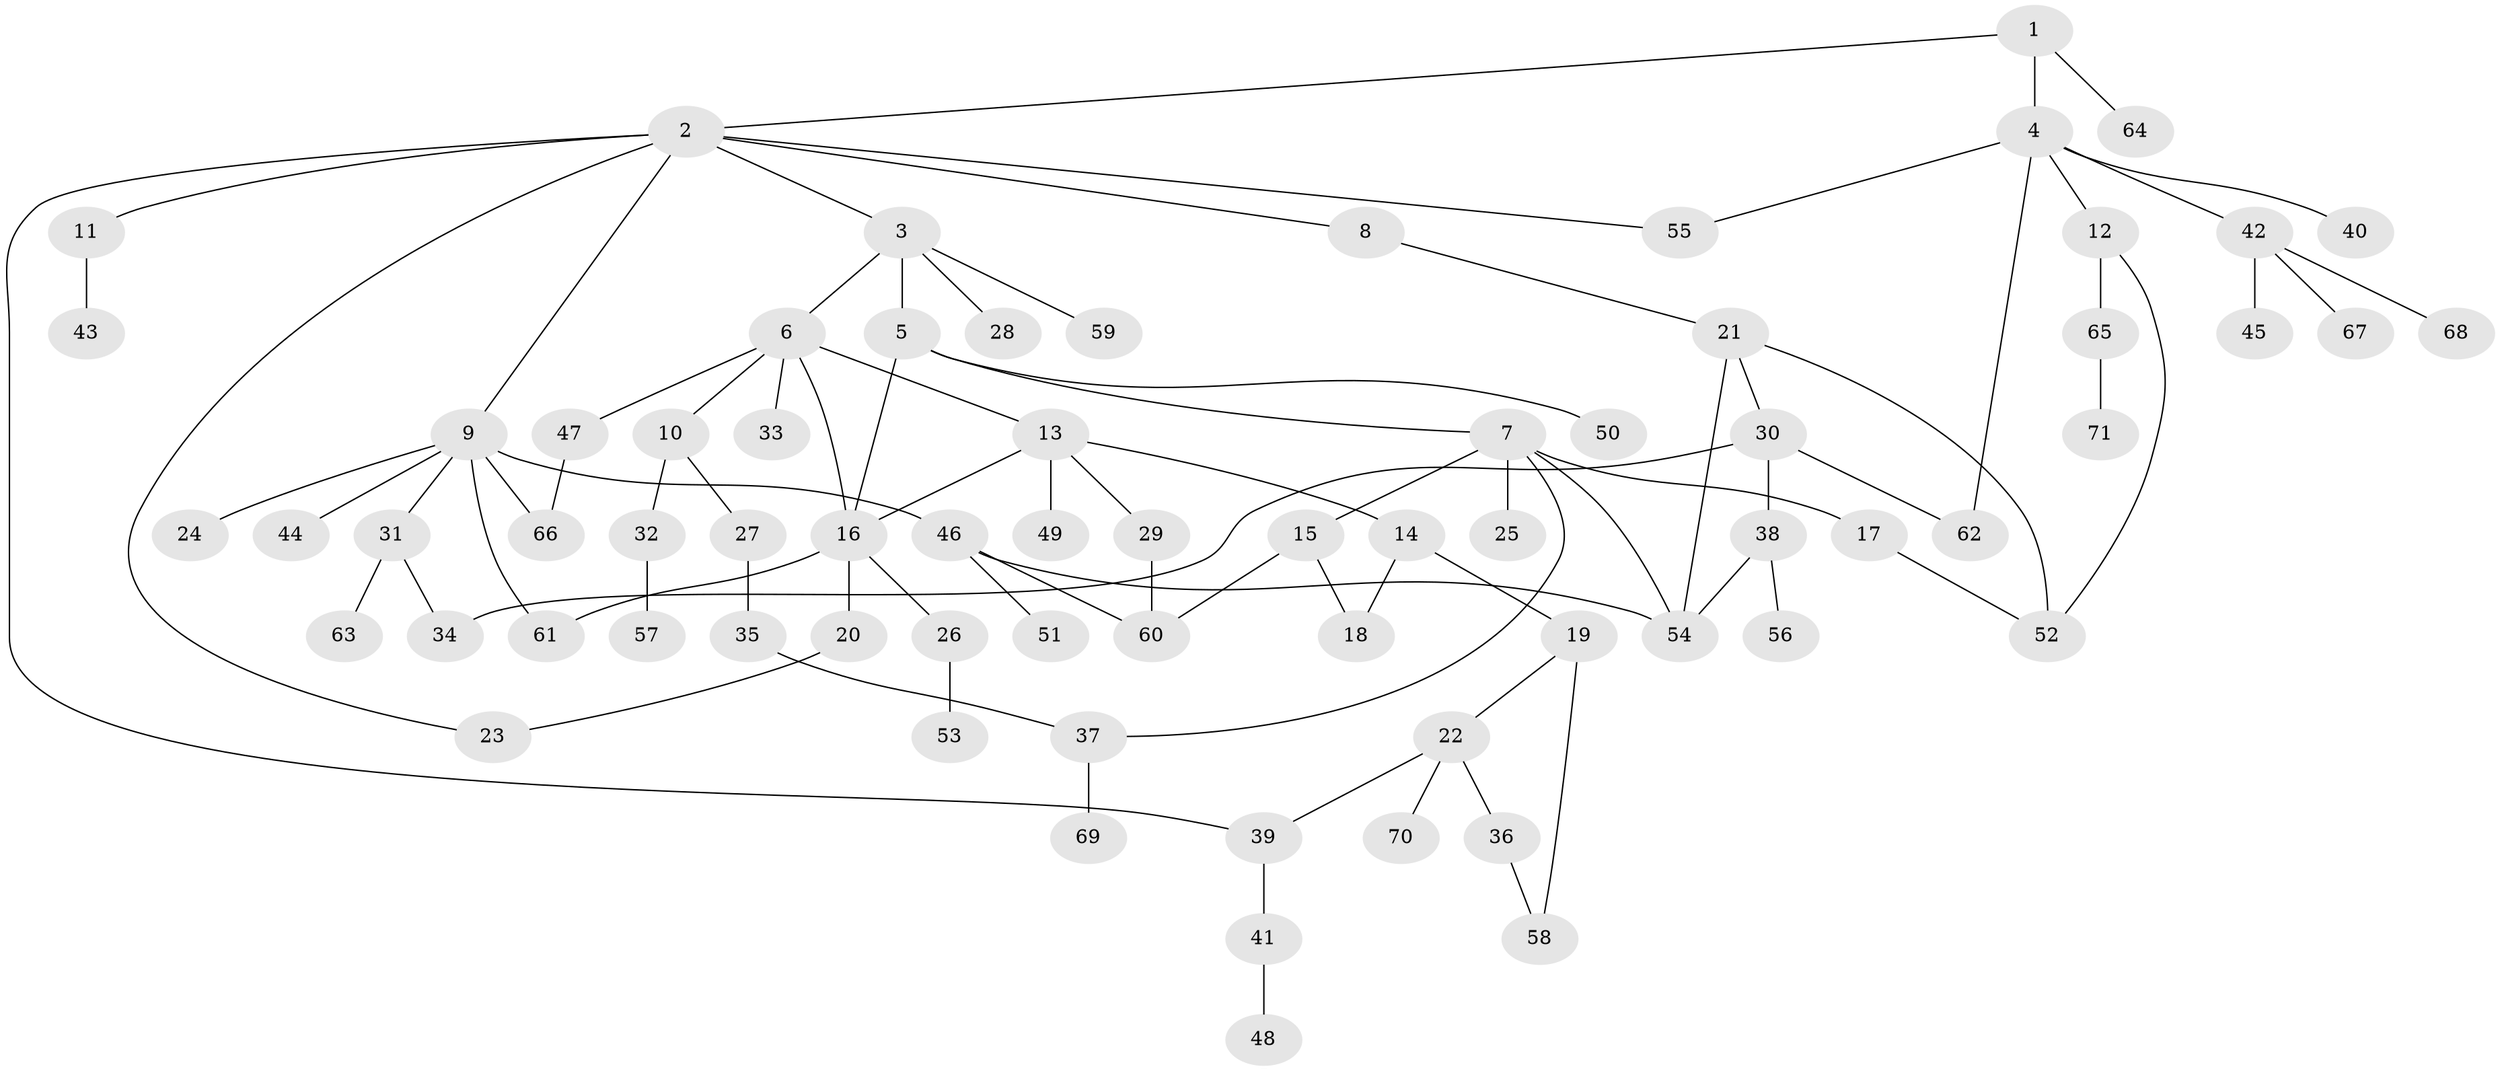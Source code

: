 // Generated by graph-tools (version 1.1) at 2025/41/03/09/25 04:41:51]
// undirected, 71 vertices, 89 edges
graph export_dot {
graph [start="1"]
  node [color=gray90,style=filled];
  1;
  2;
  3;
  4;
  5;
  6;
  7;
  8;
  9;
  10;
  11;
  12;
  13;
  14;
  15;
  16;
  17;
  18;
  19;
  20;
  21;
  22;
  23;
  24;
  25;
  26;
  27;
  28;
  29;
  30;
  31;
  32;
  33;
  34;
  35;
  36;
  37;
  38;
  39;
  40;
  41;
  42;
  43;
  44;
  45;
  46;
  47;
  48;
  49;
  50;
  51;
  52;
  53;
  54;
  55;
  56;
  57;
  58;
  59;
  60;
  61;
  62;
  63;
  64;
  65;
  66;
  67;
  68;
  69;
  70;
  71;
  1 -- 2;
  1 -- 4;
  1 -- 64;
  2 -- 3;
  2 -- 8;
  2 -- 9;
  2 -- 11;
  2 -- 23;
  2 -- 39;
  2 -- 55;
  3 -- 5;
  3 -- 6;
  3 -- 28;
  3 -- 59;
  4 -- 12;
  4 -- 40;
  4 -- 42;
  4 -- 55;
  4 -- 62;
  5 -- 7;
  5 -- 50;
  5 -- 16;
  6 -- 10;
  6 -- 13;
  6 -- 16;
  6 -- 33;
  6 -- 47;
  7 -- 15;
  7 -- 17;
  7 -- 25;
  7 -- 37;
  7 -- 54;
  8 -- 21;
  9 -- 24;
  9 -- 31;
  9 -- 44;
  9 -- 46;
  9 -- 66;
  9 -- 61;
  10 -- 27;
  10 -- 32;
  11 -- 43;
  12 -- 65;
  12 -- 52;
  13 -- 14;
  13 -- 29;
  13 -- 49;
  13 -- 16;
  14 -- 19;
  14 -- 18;
  15 -- 18;
  15 -- 60;
  16 -- 20;
  16 -- 26;
  16 -- 61;
  17 -- 52;
  19 -- 22;
  19 -- 58;
  20 -- 23;
  21 -- 30;
  21 -- 52;
  21 -- 54;
  22 -- 36;
  22 -- 70;
  22 -- 39;
  26 -- 53;
  27 -- 35;
  29 -- 60;
  30 -- 38;
  30 -- 62;
  30 -- 34;
  31 -- 34;
  31 -- 63;
  32 -- 57;
  35 -- 37;
  36 -- 58;
  37 -- 69;
  38 -- 56;
  38 -- 54;
  39 -- 41;
  41 -- 48;
  42 -- 45;
  42 -- 67;
  42 -- 68;
  46 -- 51;
  46 -- 54;
  46 -- 60;
  47 -- 66;
  65 -- 71;
}
